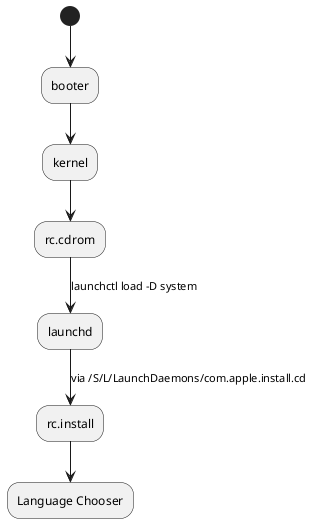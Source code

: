 @startuml
(*)  --> booter
--> kernel
--> rc.cdrom
-->[launchctl load -D system] launchd
-->[via /S/L/LaunchDaemons/com.apple.install.cd] rc.install
--> Language Chooser
@enduml